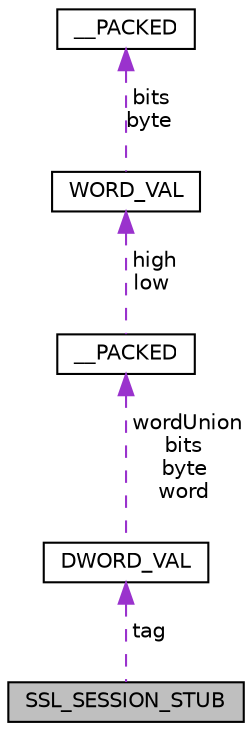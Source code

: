 digraph "SSL_SESSION_STUB"
{
  edge [fontname="Helvetica",fontsize="10",labelfontname="Helvetica",labelfontsize="10"];
  node [fontname="Helvetica",fontsize="10",shape=record];
  Node1 [label="SSL_SESSION_STUB",height=0.2,width=0.4,color="black", fillcolor="grey75", style="filled", fontcolor="black"];
  Node2 -> Node1 [dir="back",color="darkorchid3",fontsize="10",style="dashed",label=" tag" ];
  Node2 [label="DWORD_VAL",height=0.2,width=0.4,color="black", fillcolor="white", style="filled",URL="$union_d_w_o_r_d___v_a_l.html"];
  Node3 -> Node2 [dir="back",color="darkorchid3",fontsize="10",style="dashed",label=" wordUnion\nbits\nbyte\nword" ];
  Node3 [label="__PACKED",height=0.2,width=0.4,color="black", fillcolor="white", style="filled",URL="$struct_d_w_o_r_d___v_a_l_1_1_____p_a_c_k_e_d.html"];
  Node4 -> Node3 [dir="back",color="darkorchid3",fontsize="10",style="dashed",label=" high\nlow" ];
  Node4 [label="WORD_VAL",height=0.2,width=0.4,color="black", fillcolor="white", style="filled",URL="$union_w_o_r_d___v_a_l.html"];
  Node5 -> Node4 [dir="back",color="darkorchid3",fontsize="10",style="dashed",label=" bits\nbyte" ];
  Node5 [label="__PACKED",height=0.2,width=0.4,color="black", fillcolor="white", style="filled",URL="$struct_w_o_r_d___v_a_l_1_1_____p_a_c_k_e_d.html"];
}

